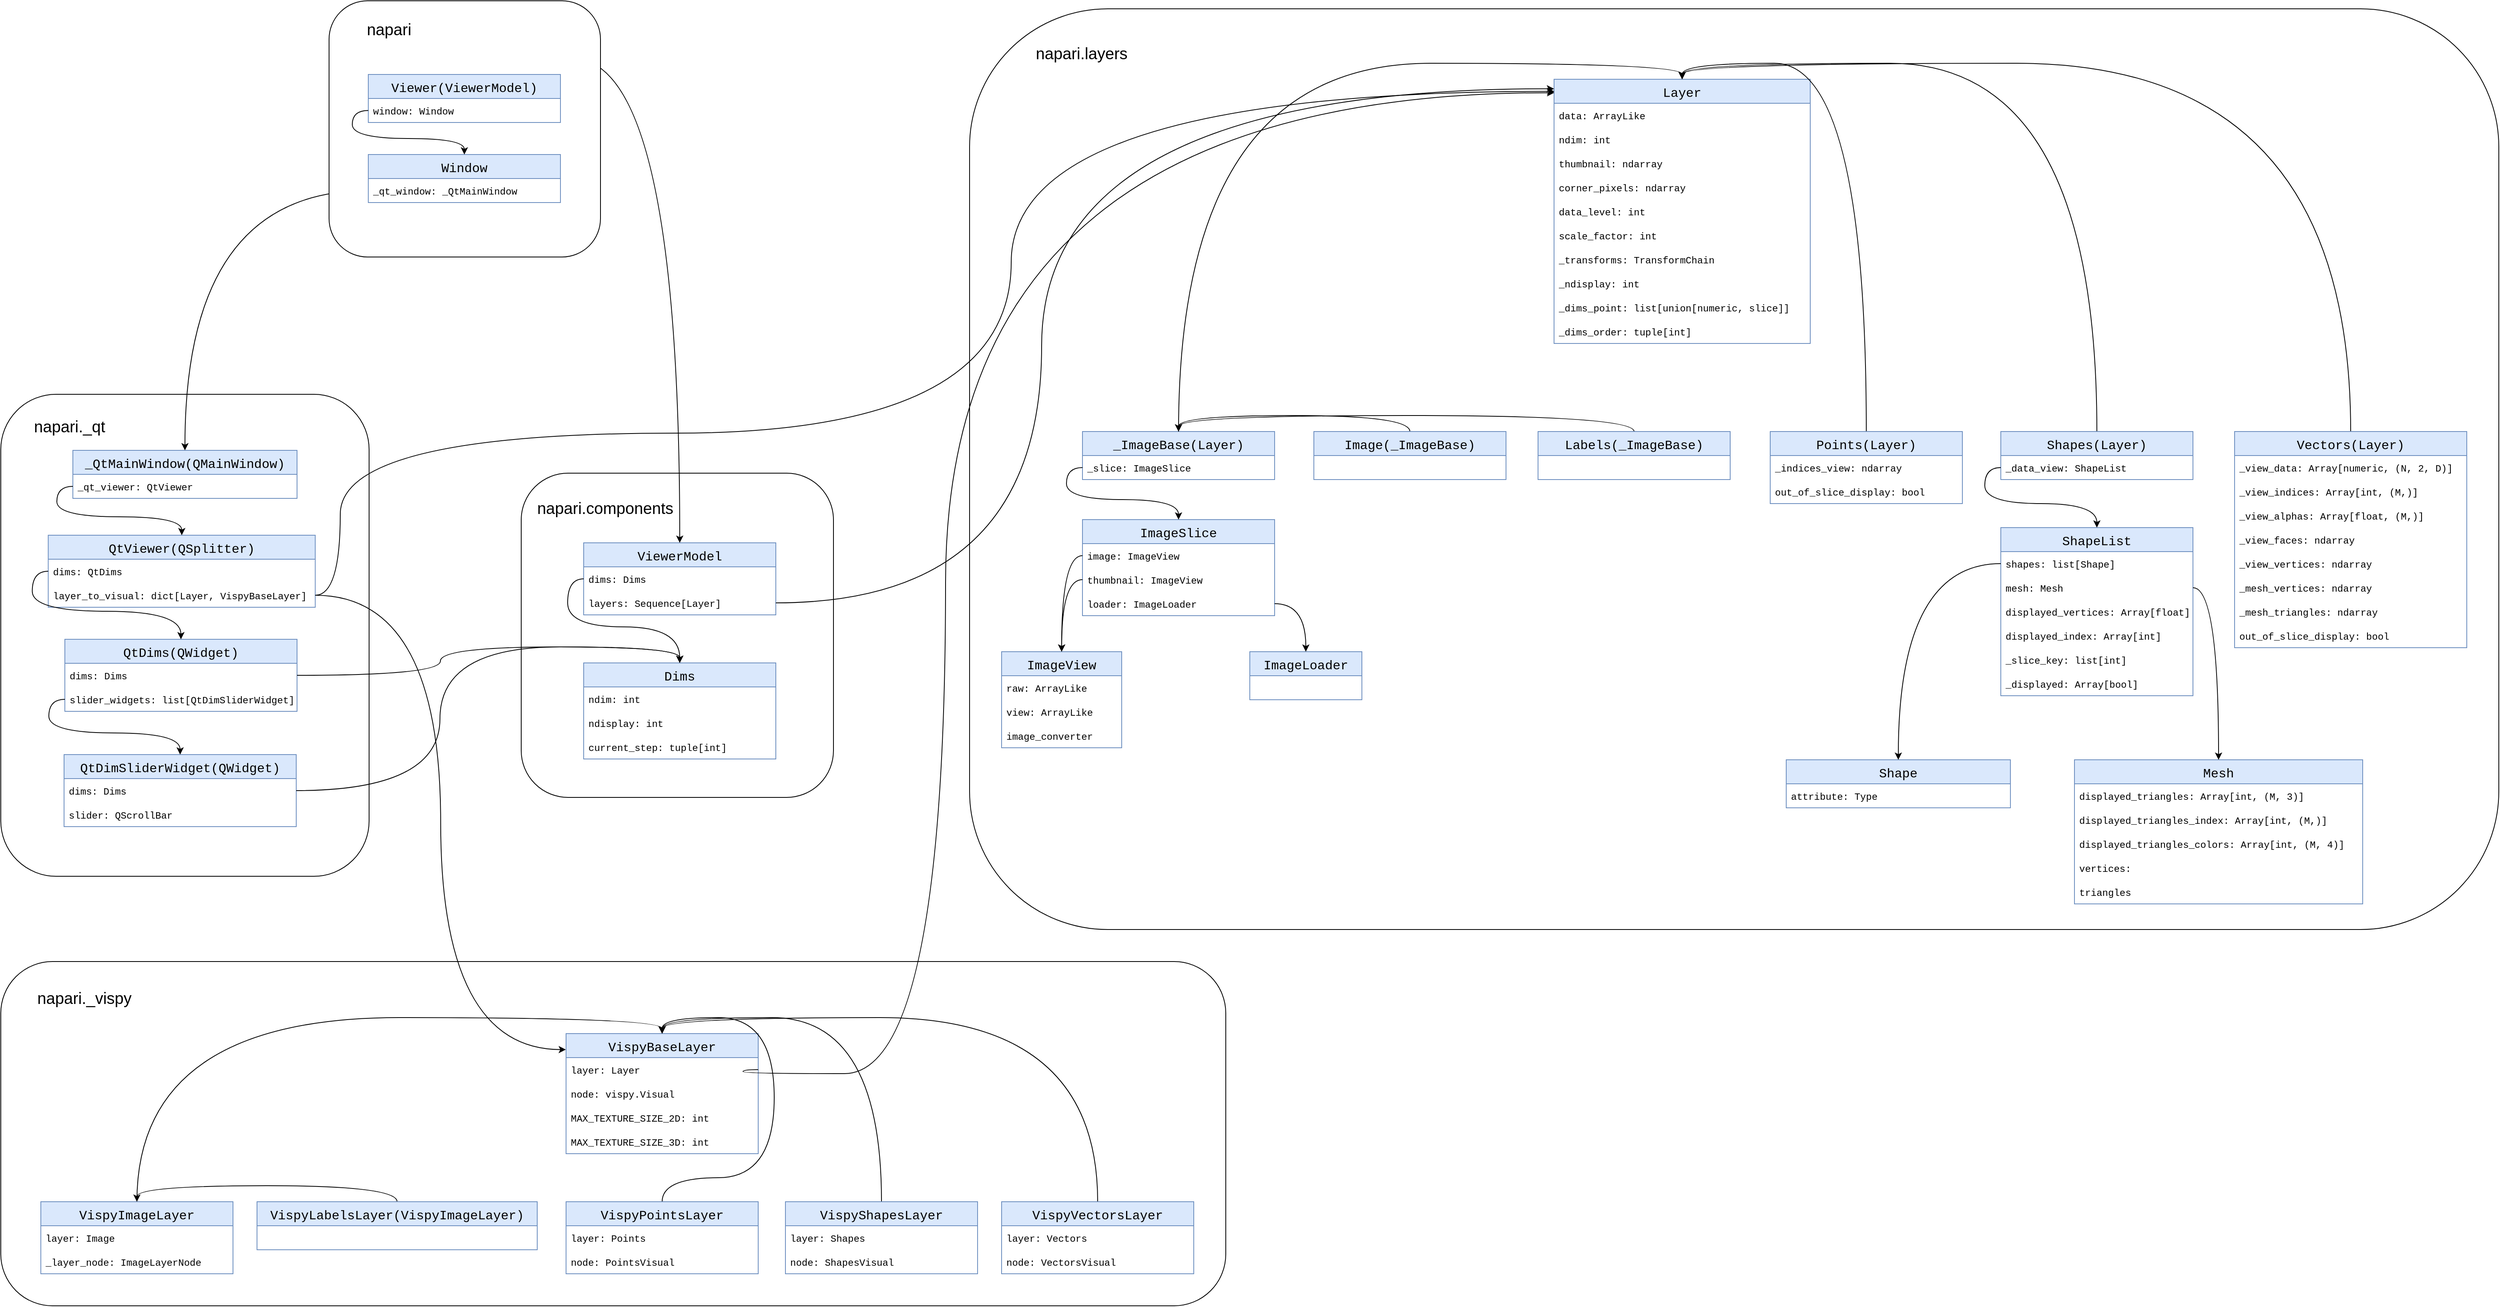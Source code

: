<mxfile version="20.0.4" type="github">
  <diagram id="amXD4CRLPT9Gu3myYeHr" name="Page-1">
    <mxGraphModel dx="3236" dy="1602" grid="1" gridSize="10" guides="1" tooltips="1" connect="1" arrows="1" fold="1" page="1" pageScale="1" pageWidth="850" pageHeight="1100" math="0" shadow="0">
      <root>
        <mxCell id="0" />
        <mxCell id="1" parent="0" />
        <mxCell id="fehljR9FJIhlfC_9Ge6p-21" value="" style="group" vertex="1" connectable="0" parent="1">
          <mxGeometry x="1250" y="50" width="1910" height="1150" as="geometry" />
        </mxCell>
        <mxCell id="Q6JC675MKathtj5cPqvf-20" value="" style="rounded=1;whiteSpace=wrap;html=1;fillColor=default;" parent="fehljR9FJIhlfC_9Ge6p-21" vertex="1">
          <mxGeometry width="1910" height="1150" as="geometry" />
        </mxCell>
        <mxCell id="Q6JC675MKathtj5cPqvf-26" value="_ImageBase(Layer)" style="swimlane;fontStyle=0;childLayout=stackLayout;horizontal=1;startSize=30;horizontalStack=0;resizeParent=1;resizeParentMax=0;resizeLast=0;collapsible=1;marginBottom=0;fontSize=16;fillColor=#dae8fc;strokeColor=#6c8ebf;fontFamily=Courier New;" parent="fehljR9FJIhlfC_9Ge6p-21" vertex="1">
          <mxGeometry x="141" y="528" width="240" height="60" as="geometry" />
        </mxCell>
        <mxCell id="Q6JC675MKathtj5cPqvf-27" value="_slice: ImageSlice" style="text;strokeColor=none;fillColor=none;align=left;verticalAlign=middle;spacingLeft=4;spacingRight=4;overflow=hidden;points=[[0,0.5],[1,0.5]];portConstraint=eastwest;rotatable=0;fontSize=12;fontFamily=Courier New;" parent="Q6JC675MKathtj5cPqvf-26" vertex="1">
          <mxGeometry y="30" width="240" height="30" as="geometry" />
        </mxCell>
        <mxCell id="Q6JC675MKathtj5cPqvf-28" value="ImageSlice" style="swimlane;fontStyle=0;childLayout=stackLayout;horizontal=1;startSize=30;horizontalStack=0;resizeParent=1;resizeParentMax=0;resizeLast=0;collapsible=1;marginBottom=0;fontSize=16;fillColor=#dae8fc;strokeColor=#6c8ebf;fontFamily=Courier New;" parent="fehljR9FJIhlfC_9Ge6p-21" vertex="1">
          <mxGeometry x="141" y="638" width="240" height="120" as="geometry" />
        </mxCell>
        <mxCell id="Q6JC675MKathtj5cPqvf-29" value="image: ImageView" style="text;strokeColor=none;fillColor=none;align=left;verticalAlign=middle;spacingLeft=4;spacingRight=4;overflow=hidden;points=[[0,0.5],[1,0.5]];portConstraint=eastwest;rotatable=0;fontSize=12;fontFamily=Courier New;" parent="Q6JC675MKathtj5cPqvf-28" vertex="1">
          <mxGeometry y="30" width="240" height="30" as="geometry" />
        </mxCell>
        <mxCell id="Q6JC675MKathtj5cPqvf-30" value="thumbnail: ImageView" style="text;strokeColor=none;fillColor=none;align=left;verticalAlign=middle;spacingLeft=4;spacingRight=4;overflow=hidden;points=[[0,0.5],[1,0.5]];portConstraint=eastwest;rotatable=0;fontSize=12;fontFamily=Courier New;" parent="Q6JC675MKathtj5cPqvf-28" vertex="1">
          <mxGeometry y="60" width="240" height="30" as="geometry" />
        </mxCell>
        <mxCell id="Q6JC675MKathtj5cPqvf-31" value="loader: ImageLoader" style="text;strokeColor=none;fillColor=none;align=left;verticalAlign=middle;spacingLeft=4;spacingRight=4;overflow=hidden;points=[[0,0.5],[1,0.5]];portConstraint=eastwest;rotatable=0;fontSize=12;fontFamily=Courier New;" parent="Q6JC675MKathtj5cPqvf-28" vertex="1">
          <mxGeometry y="90" width="240" height="30" as="geometry" />
        </mxCell>
        <mxCell id="Q6JC675MKathtj5cPqvf-32" value="ImageView" style="swimlane;fontStyle=0;childLayout=stackLayout;horizontal=1;startSize=30;horizontalStack=0;resizeParent=1;resizeParentMax=0;resizeLast=0;collapsible=1;marginBottom=0;fontSize=16;fillColor=#dae8fc;strokeColor=#6c8ebf;fontFamily=Courier New;" parent="fehljR9FJIhlfC_9Ge6p-21" vertex="1">
          <mxGeometry x="40" y="803" width="150" height="120" as="geometry">
            <mxRectangle x="1910" y="835" width="110" height="30" as="alternateBounds" />
          </mxGeometry>
        </mxCell>
        <mxCell id="Q6JC675MKathtj5cPqvf-33" value="raw: ArrayLike" style="text;strokeColor=none;fillColor=none;align=left;verticalAlign=middle;spacingLeft=4;spacingRight=4;overflow=hidden;points=[[0,0.5],[1,0.5]];portConstraint=eastwest;rotatable=0;fontSize=12;fontFamily=Courier New;" parent="Q6JC675MKathtj5cPqvf-32" vertex="1">
          <mxGeometry y="30" width="150" height="30" as="geometry" />
        </mxCell>
        <mxCell id="Q6JC675MKathtj5cPqvf-34" value="view: ArrayLike" style="text;strokeColor=none;fillColor=none;align=left;verticalAlign=middle;spacingLeft=4;spacingRight=4;overflow=hidden;points=[[0,0.5],[1,0.5]];portConstraint=eastwest;rotatable=0;fontSize=12;fontFamily=Courier New;" parent="Q6JC675MKathtj5cPqvf-32" vertex="1">
          <mxGeometry y="60" width="150" height="30" as="geometry" />
        </mxCell>
        <mxCell id="Q6JC675MKathtj5cPqvf-35" value="image_converter" style="text;strokeColor=none;fillColor=none;align=left;verticalAlign=middle;spacingLeft=4;spacingRight=4;overflow=hidden;points=[[0,0.5],[1,0.5]];portConstraint=eastwest;rotatable=0;fontSize=12;fontFamily=Courier New;" parent="Q6JC675MKathtj5cPqvf-32" vertex="1">
          <mxGeometry y="90" width="150" height="30" as="geometry" />
        </mxCell>
        <mxCell id="Q6JC675MKathtj5cPqvf-36" value="ImageLoader" style="swimlane;fontStyle=0;childLayout=stackLayout;horizontal=1;startSize=30;horizontalStack=0;resizeParent=1;resizeParentMax=0;resizeLast=0;collapsible=1;marginBottom=0;fontSize=16;fillColor=#dae8fc;strokeColor=#6c8ebf;fontFamily=Courier New;" parent="fehljR9FJIhlfC_9Ge6p-21" vertex="1">
          <mxGeometry x="350" y="803" width="140" height="60" as="geometry" />
        </mxCell>
        <mxCell id="Q6JC675MKathtj5cPqvf-37" value="Layer" style="swimlane;fontStyle=0;childLayout=stackLayout;horizontal=1;startSize=30;horizontalStack=0;resizeParent=1;resizeParentMax=0;resizeLast=0;collapsible=1;marginBottom=0;fontSize=16;fillColor=#dae8fc;strokeColor=#6c8ebf;fontFamily=Courier New;" parent="fehljR9FJIhlfC_9Ge6p-21" vertex="1">
          <mxGeometry x="730" y="88" width="320" height="330" as="geometry" />
        </mxCell>
        <mxCell id="Q6JC675MKathtj5cPqvf-38" value="data: ArrayLike" style="text;strokeColor=none;fillColor=none;align=left;verticalAlign=middle;spacingLeft=4;spacingRight=4;overflow=hidden;points=[[0,0.5],[1,0.5]];portConstraint=eastwest;rotatable=0;fontSize=12;fontFamily=Courier New;" parent="Q6JC675MKathtj5cPqvf-37" vertex="1">
          <mxGeometry y="30" width="320" height="30" as="geometry" />
        </mxCell>
        <mxCell id="Q6JC675MKathtj5cPqvf-39" value="ndim: int" style="text;strokeColor=none;fillColor=none;align=left;verticalAlign=middle;spacingLeft=4;spacingRight=4;overflow=hidden;points=[[0,0.5],[1,0.5]];portConstraint=eastwest;rotatable=0;fontSize=12;fontFamily=Courier New;" parent="Q6JC675MKathtj5cPqvf-37" vertex="1">
          <mxGeometry y="60" width="320" height="30" as="geometry" />
        </mxCell>
        <mxCell id="Q6JC675MKathtj5cPqvf-40" value="thumbnail: ndarray" style="text;strokeColor=none;fillColor=none;align=left;verticalAlign=middle;spacingLeft=4;spacingRight=4;overflow=hidden;points=[[0,0.5],[1,0.5]];portConstraint=eastwest;rotatable=0;fontSize=12;fontFamily=Courier New;" parent="Q6JC675MKathtj5cPqvf-37" vertex="1">
          <mxGeometry y="90" width="320" height="30" as="geometry" />
        </mxCell>
        <mxCell id="Q6JC675MKathtj5cPqvf-41" value="corner_pixels: ndarray" style="text;strokeColor=none;fillColor=none;align=left;verticalAlign=middle;spacingLeft=4;spacingRight=4;overflow=hidden;points=[[0,0.5],[1,0.5]];portConstraint=eastwest;rotatable=0;fontSize=12;fontFamily=Courier New;" parent="Q6JC675MKathtj5cPqvf-37" vertex="1">
          <mxGeometry y="120" width="320" height="30" as="geometry" />
        </mxCell>
        <mxCell id="Q6JC675MKathtj5cPqvf-42" value="data_level: int" style="text;strokeColor=none;fillColor=none;align=left;verticalAlign=middle;spacingLeft=4;spacingRight=4;overflow=hidden;points=[[0,0.5],[1,0.5]];portConstraint=eastwest;rotatable=0;fontSize=12;fontFamily=Courier New;" parent="Q6JC675MKathtj5cPqvf-37" vertex="1">
          <mxGeometry y="150" width="320" height="30" as="geometry" />
        </mxCell>
        <mxCell id="Q6JC675MKathtj5cPqvf-43" value="scale_factor: int" style="text;strokeColor=none;fillColor=none;align=left;verticalAlign=middle;spacingLeft=4;spacingRight=4;overflow=hidden;points=[[0,0.5],[1,0.5]];portConstraint=eastwest;rotatable=0;fontSize=12;fontFamily=Courier New;" parent="Q6JC675MKathtj5cPqvf-37" vertex="1">
          <mxGeometry y="180" width="320" height="30" as="geometry" />
        </mxCell>
        <mxCell id="Q6JC675MKathtj5cPqvf-44" value="_transforms: TransformChain" style="text;strokeColor=none;fillColor=none;align=left;verticalAlign=middle;spacingLeft=4;spacingRight=4;overflow=hidden;points=[[0,0.5],[1,0.5]];portConstraint=eastwest;rotatable=0;fontSize=12;fontFamily=Courier New;" parent="Q6JC675MKathtj5cPqvf-37" vertex="1">
          <mxGeometry y="210" width="320" height="30" as="geometry" />
        </mxCell>
        <mxCell id="Q6JC675MKathtj5cPqvf-45" value="_ndisplay: int" style="text;strokeColor=none;fillColor=none;align=left;verticalAlign=middle;spacingLeft=4;spacingRight=4;overflow=hidden;points=[[0,0.5],[1,0.5]];portConstraint=eastwest;rotatable=0;fontSize=12;fontFamily=Courier New;" parent="Q6JC675MKathtj5cPqvf-37" vertex="1">
          <mxGeometry y="240" width="320" height="30" as="geometry" />
        </mxCell>
        <mxCell id="Q6JC675MKathtj5cPqvf-46" value="_dims_point: list[union[numeric, slice]]" style="text;strokeColor=none;fillColor=none;align=left;verticalAlign=middle;spacingLeft=4;spacingRight=4;overflow=hidden;points=[[0,0.5],[1,0.5]];portConstraint=eastwest;rotatable=0;fontSize=12;fontFamily=Courier New;" parent="Q6JC675MKathtj5cPqvf-37" vertex="1">
          <mxGeometry y="270" width="320" height="30" as="geometry" />
        </mxCell>
        <mxCell id="Q6JC675MKathtj5cPqvf-47" value="_dims_order: tuple[int]" style="text;strokeColor=none;fillColor=none;align=left;verticalAlign=middle;spacingLeft=4;spacingRight=4;overflow=hidden;points=[[0,0.5],[1,0.5]];portConstraint=eastwest;rotatable=0;fontSize=12;fontFamily=Courier New;" parent="Q6JC675MKathtj5cPqvf-37" vertex="1">
          <mxGeometry y="300" width="320" height="30" as="geometry" />
        </mxCell>
        <mxCell id="Q6JC675MKathtj5cPqvf-48" style="edgeStyle=orthogonalEdgeStyle;curved=1;rounded=0;orthogonalLoop=1;jettySize=auto;html=1;exitX=0.5;exitY=0;exitDx=0;exitDy=0;entryX=0.5;entryY=0;entryDx=0;entryDy=0;" parent="fehljR9FJIhlfC_9Ge6p-21" source="Q6JC675MKathtj5cPqvf-49" target="Q6JC675MKathtj5cPqvf-37" edge="1">
          <mxGeometry relative="1" as="geometry" />
        </mxCell>
        <mxCell id="Q6JC675MKathtj5cPqvf-49" value="Points(Layer)" style="swimlane;fontStyle=0;childLayout=stackLayout;horizontal=1;startSize=30;horizontalStack=0;resizeParent=1;resizeParentMax=0;resizeLast=0;collapsible=1;marginBottom=0;fontSize=16;fillColor=#dae8fc;strokeColor=#6c8ebf;fontFamily=Courier New;" parent="fehljR9FJIhlfC_9Ge6p-21" vertex="1">
          <mxGeometry x="1000" y="528" width="240" height="90" as="geometry" />
        </mxCell>
        <mxCell id="Q6JC675MKathtj5cPqvf-50" value="_indices_view: ndarray" style="text;strokeColor=none;fillColor=none;align=left;verticalAlign=middle;spacingLeft=4;spacingRight=4;overflow=hidden;points=[[0,0.5],[1,0.5]];portConstraint=eastwest;rotatable=0;fontSize=12;fontFamily=Courier New;" parent="Q6JC675MKathtj5cPqvf-49" vertex="1">
          <mxGeometry y="30" width="240" height="30" as="geometry" />
        </mxCell>
        <mxCell id="Q6JC675MKathtj5cPqvf-51" value="out_of_slice_display: bool" style="text;strokeColor=none;fillColor=none;align=left;verticalAlign=middle;spacingLeft=4;spacingRight=4;overflow=hidden;points=[[0,0.5],[1,0.5]];portConstraint=eastwest;rotatable=0;fontSize=12;fontFamily=Courier New;" parent="Q6JC675MKathtj5cPqvf-49" vertex="1">
          <mxGeometry y="60" width="240" height="30" as="geometry" />
        </mxCell>
        <mxCell id="Q6JC675MKathtj5cPqvf-52" style="edgeStyle=orthogonalEdgeStyle;curved=1;rounded=0;orthogonalLoop=1;jettySize=auto;html=1;exitX=0.5;exitY=0;exitDx=0;exitDy=0;entryX=0.5;entryY=0;entryDx=0;entryDy=0;" parent="fehljR9FJIhlfC_9Ge6p-21" source="Q6JC675MKathtj5cPqvf-53" target="Q6JC675MKathtj5cPqvf-37" edge="1">
          <mxGeometry relative="1" as="geometry" />
        </mxCell>
        <mxCell id="Q6JC675MKathtj5cPqvf-53" value="Shapes(Layer)" style="swimlane;fontStyle=0;childLayout=stackLayout;horizontal=1;startSize=30;horizontalStack=0;resizeParent=1;resizeParentMax=0;resizeLast=0;collapsible=1;marginBottom=0;fontSize=16;fillColor=#dae8fc;strokeColor=#6c8ebf;fontFamily=Courier New;" parent="fehljR9FJIhlfC_9Ge6p-21" vertex="1">
          <mxGeometry x="1288" y="528" width="240" height="60" as="geometry" />
        </mxCell>
        <mxCell id="Q6JC675MKathtj5cPqvf-54" value="_data_view: ShapeList" style="text;strokeColor=none;fillColor=none;align=left;verticalAlign=middle;spacingLeft=4;spacingRight=4;overflow=hidden;points=[[0,0.5],[1,0.5]];portConstraint=eastwest;rotatable=0;fontSize=12;fontFamily=Courier New;" parent="Q6JC675MKathtj5cPqvf-53" vertex="1">
          <mxGeometry y="30" width="240" height="30" as="geometry" />
        </mxCell>
        <mxCell id="Q6JC675MKathtj5cPqvf-55" value="ShapeList" style="swimlane;fontStyle=0;childLayout=stackLayout;horizontal=1;startSize=30;horizontalStack=0;resizeParent=1;resizeParentMax=0;resizeLast=0;collapsible=1;marginBottom=0;fontSize=16;fillColor=#dae8fc;strokeColor=#6c8ebf;fontFamily=Courier New;" parent="fehljR9FJIhlfC_9Ge6p-21" vertex="1">
          <mxGeometry x="1288" y="648" width="240" height="210" as="geometry" />
        </mxCell>
        <mxCell id="Q6JC675MKathtj5cPqvf-56" value="shapes: list[Shape]" style="text;strokeColor=none;fillColor=none;align=left;verticalAlign=middle;spacingLeft=4;spacingRight=4;overflow=hidden;points=[[0,0.5],[1,0.5]];portConstraint=eastwest;rotatable=0;fontSize=12;fontFamily=Courier New;" parent="Q6JC675MKathtj5cPqvf-55" vertex="1">
          <mxGeometry y="30" width="240" height="30" as="geometry" />
        </mxCell>
        <mxCell id="Q6JC675MKathtj5cPqvf-57" value="mesh: Mesh" style="text;strokeColor=none;fillColor=none;align=left;verticalAlign=middle;spacingLeft=4;spacingRight=4;overflow=hidden;points=[[0,0.5],[1,0.5]];portConstraint=eastwest;rotatable=0;fontSize=12;fontFamily=Courier New;" parent="Q6JC675MKathtj5cPqvf-55" vertex="1">
          <mxGeometry y="60" width="240" height="30" as="geometry" />
        </mxCell>
        <mxCell id="Q6JC675MKathtj5cPqvf-58" value="displayed_vertices: Array[float]" style="text;strokeColor=none;fillColor=none;align=left;verticalAlign=middle;spacingLeft=4;spacingRight=4;overflow=hidden;points=[[0,0.5],[1,0.5]];portConstraint=eastwest;rotatable=0;fontSize=12;fontFamily=Courier New;" parent="Q6JC675MKathtj5cPqvf-55" vertex="1">
          <mxGeometry y="90" width="240" height="30" as="geometry" />
        </mxCell>
        <mxCell id="Q6JC675MKathtj5cPqvf-59" value="displayed_index: Array[int]" style="text;strokeColor=none;fillColor=none;align=left;verticalAlign=middle;spacingLeft=4;spacingRight=4;overflow=hidden;points=[[0,0.5],[1,0.5]];portConstraint=eastwest;rotatable=0;fontSize=12;fontFamily=Courier New;" parent="Q6JC675MKathtj5cPqvf-55" vertex="1">
          <mxGeometry y="120" width="240" height="30" as="geometry" />
        </mxCell>
        <mxCell id="Q6JC675MKathtj5cPqvf-60" value="_slice_key: list[int]" style="text;strokeColor=none;fillColor=none;align=left;verticalAlign=middle;spacingLeft=4;spacingRight=4;overflow=hidden;points=[[0,0.5],[1,0.5]];portConstraint=eastwest;rotatable=0;fontSize=12;fontFamily=Courier New;" parent="Q6JC675MKathtj5cPqvf-55" vertex="1">
          <mxGeometry y="150" width="240" height="30" as="geometry" />
        </mxCell>
        <mxCell id="Q6JC675MKathtj5cPqvf-61" value="_displayed: Array[bool]" style="text;strokeColor=none;fillColor=none;align=left;verticalAlign=middle;spacingLeft=4;spacingRight=4;overflow=hidden;points=[[0,0.5],[1,0.5]];portConstraint=eastwest;rotatable=0;fontSize=12;fontFamily=Courier New;" parent="Q6JC675MKathtj5cPqvf-55" vertex="1">
          <mxGeometry y="180" width="240" height="30" as="geometry" />
        </mxCell>
        <mxCell id="Q6JC675MKathtj5cPqvf-62" value="Mesh" style="swimlane;fontStyle=0;childLayout=stackLayout;horizontal=1;startSize=30;horizontalStack=0;resizeParent=1;resizeParentMax=0;resizeLast=0;collapsible=1;marginBottom=0;fontSize=16;fillColor=#dae8fc;strokeColor=#6c8ebf;fontFamily=Courier New;" parent="fehljR9FJIhlfC_9Ge6p-21" vertex="1">
          <mxGeometry x="1380" y="938" width="360" height="180" as="geometry" />
        </mxCell>
        <mxCell id="Q6JC675MKathtj5cPqvf-63" value="displayed_triangles: Array[int, (M, 3)]" style="text;strokeColor=none;fillColor=none;align=left;verticalAlign=middle;spacingLeft=4;spacingRight=4;overflow=hidden;points=[[0,0.5],[1,0.5]];portConstraint=eastwest;rotatable=0;fontSize=12;fontFamily=Courier New;" parent="Q6JC675MKathtj5cPqvf-62" vertex="1">
          <mxGeometry y="30" width="360" height="30" as="geometry" />
        </mxCell>
        <mxCell id="Q6JC675MKathtj5cPqvf-64" value="displayed_triangles_index: Array[int, (M,)]" style="text;strokeColor=none;fillColor=none;align=left;verticalAlign=middle;spacingLeft=4;spacingRight=4;overflow=hidden;points=[[0,0.5],[1,0.5]];portConstraint=eastwest;rotatable=0;fontSize=12;fontFamily=Courier New;" parent="Q6JC675MKathtj5cPqvf-62" vertex="1">
          <mxGeometry y="60" width="360" height="30" as="geometry" />
        </mxCell>
        <mxCell id="Q6JC675MKathtj5cPqvf-65" value="displayed_triangles_colors: Array[int, (M, 4)]" style="text;strokeColor=none;fillColor=none;align=left;verticalAlign=middle;spacingLeft=4;spacingRight=4;overflow=hidden;points=[[0,0.5],[1,0.5]];portConstraint=eastwest;rotatable=0;fontSize=12;fontFamily=Courier New;" parent="Q6JC675MKathtj5cPqvf-62" vertex="1">
          <mxGeometry y="90" width="360" height="30" as="geometry" />
        </mxCell>
        <mxCell id="Q6JC675MKathtj5cPqvf-66" value="vertices:" style="text;strokeColor=none;fillColor=none;align=left;verticalAlign=middle;spacingLeft=4;spacingRight=4;overflow=hidden;points=[[0,0.5],[1,0.5]];portConstraint=eastwest;rotatable=0;fontSize=12;fontFamily=Courier New;" parent="Q6JC675MKathtj5cPqvf-62" vertex="1">
          <mxGeometry y="120" width="360" height="30" as="geometry" />
        </mxCell>
        <mxCell id="Q6JC675MKathtj5cPqvf-67" value="triangles" style="text;strokeColor=none;fillColor=none;align=left;verticalAlign=middle;spacingLeft=4;spacingRight=4;overflow=hidden;points=[[0,0.5],[1,0.5]];portConstraint=eastwest;rotatable=0;fontSize=12;fontFamily=Courier New;" parent="Q6JC675MKathtj5cPqvf-62" vertex="1">
          <mxGeometry y="150" width="360" height="30" as="geometry" />
        </mxCell>
        <mxCell id="Q6JC675MKathtj5cPqvf-68" style="edgeStyle=orthogonalEdgeStyle;curved=1;rounded=0;orthogonalLoop=1;jettySize=auto;html=1;exitX=0.5;exitY=0;exitDx=0;exitDy=0;entryX=0.5;entryY=0;entryDx=0;entryDy=0;" parent="fehljR9FJIhlfC_9Ge6p-21" source="Q6JC675MKathtj5cPqvf-69" target="Q6JC675MKathtj5cPqvf-37" edge="1">
          <mxGeometry relative="1" as="geometry" />
        </mxCell>
        <mxCell id="Q6JC675MKathtj5cPqvf-69" value="Vectors(Layer)" style="swimlane;fontStyle=0;childLayout=stackLayout;horizontal=1;startSize=30;horizontalStack=0;resizeParent=1;resizeParentMax=0;resizeLast=0;collapsible=1;marginBottom=0;fontSize=16;fillColor=#dae8fc;strokeColor=#6c8ebf;fontFamily=Courier New;" parent="fehljR9FJIhlfC_9Ge6p-21" vertex="1">
          <mxGeometry x="1580" y="528" width="290" height="270" as="geometry" />
        </mxCell>
        <mxCell id="Q6JC675MKathtj5cPqvf-70" value="_view_data: Array[numeric, (N, 2, D)]" style="text;strokeColor=none;fillColor=none;align=left;verticalAlign=middle;spacingLeft=4;spacingRight=4;overflow=hidden;points=[[0,0.5],[1,0.5]];portConstraint=eastwest;rotatable=0;fontSize=12;fontFamily=Courier New;" parent="Q6JC675MKathtj5cPqvf-69" vertex="1">
          <mxGeometry y="30" width="290" height="30" as="geometry" />
        </mxCell>
        <mxCell id="Q6JC675MKathtj5cPqvf-71" value="_view_indices: Array[int, (M,)]" style="text;strokeColor=none;fillColor=none;align=left;verticalAlign=middle;spacingLeft=4;spacingRight=4;overflow=hidden;points=[[0,0.5],[1,0.5]];portConstraint=eastwest;rotatable=0;fontSize=12;fontFamily=Courier New;" parent="Q6JC675MKathtj5cPqvf-69" vertex="1">
          <mxGeometry y="60" width="290" height="30" as="geometry" />
        </mxCell>
        <mxCell id="Q6JC675MKathtj5cPqvf-72" value="_view_alphas: Array[float, (M,)]" style="text;strokeColor=none;fillColor=none;align=left;verticalAlign=middle;spacingLeft=4;spacingRight=4;overflow=hidden;points=[[0,0.5],[1,0.5]];portConstraint=eastwest;rotatable=0;fontSize=12;fontFamily=Courier New;" parent="Q6JC675MKathtj5cPqvf-69" vertex="1">
          <mxGeometry y="90" width="290" height="30" as="geometry" />
        </mxCell>
        <mxCell id="Q6JC675MKathtj5cPqvf-73" value="_view_faces: ndarray" style="text;strokeColor=none;fillColor=none;align=left;verticalAlign=middle;spacingLeft=4;spacingRight=4;overflow=hidden;points=[[0,0.5],[1,0.5]];portConstraint=eastwest;rotatable=0;fontSize=12;fontFamily=Courier New;" parent="Q6JC675MKathtj5cPqvf-69" vertex="1">
          <mxGeometry y="120" width="290" height="30" as="geometry" />
        </mxCell>
        <mxCell id="Q6JC675MKathtj5cPqvf-74" value="_view_vertices: ndarray" style="text;strokeColor=none;fillColor=none;align=left;verticalAlign=middle;spacingLeft=4;spacingRight=4;overflow=hidden;points=[[0,0.5],[1,0.5]];portConstraint=eastwest;rotatable=0;fontSize=12;fontFamily=Courier New;" parent="Q6JC675MKathtj5cPqvf-69" vertex="1">
          <mxGeometry y="150" width="290" height="30" as="geometry" />
        </mxCell>
        <mxCell id="Q6JC675MKathtj5cPqvf-75" value="_mesh_vertices: ndarray" style="text;strokeColor=none;fillColor=none;align=left;verticalAlign=middle;spacingLeft=4;spacingRight=4;overflow=hidden;points=[[0,0.5],[1,0.5]];portConstraint=eastwest;rotatable=0;fontSize=12;fontFamily=Courier New;" parent="Q6JC675MKathtj5cPqvf-69" vertex="1">
          <mxGeometry y="180" width="290" height="30" as="geometry" />
        </mxCell>
        <mxCell id="Q6JC675MKathtj5cPqvf-76" value="_mesh_triangles: ndarray" style="text;strokeColor=none;fillColor=none;align=left;verticalAlign=middle;spacingLeft=4;spacingRight=4;overflow=hidden;points=[[0,0.5],[1,0.5]];portConstraint=eastwest;rotatable=0;fontSize=12;fontFamily=Courier New;" parent="Q6JC675MKathtj5cPqvf-69" vertex="1">
          <mxGeometry y="210" width="290" height="30" as="geometry" />
        </mxCell>
        <mxCell id="Q6JC675MKathtj5cPqvf-77" value="out_of_slice_display: bool" style="text;strokeColor=none;fillColor=none;align=left;verticalAlign=middle;spacingLeft=4;spacingRight=4;overflow=hidden;points=[[0,0.5],[1,0.5]];portConstraint=eastwest;rotatable=0;fontSize=12;fontFamily=Courier New;" parent="Q6JC675MKathtj5cPqvf-69" vertex="1">
          <mxGeometry y="240" width="290" height="30" as="geometry" />
        </mxCell>
        <mxCell id="Q6JC675MKathtj5cPqvf-78" style="edgeStyle=orthogonalEdgeStyle;curved=1;rounded=0;orthogonalLoop=1;jettySize=auto;html=1;exitX=0.5;exitY=0;exitDx=0;exitDy=0;entryX=0.5;entryY=0;entryDx=0;entryDy=0;" parent="fehljR9FJIhlfC_9Ge6p-21" source="Q6JC675MKathtj5cPqvf-79" target="Q6JC675MKathtj5cPqvf-26" edge="1">
          <mxGeometry relative="1" as="geometry" />
        </mxCell>
        <mxCell id="Q6JC675MKathtj5cPqvf-79" value="Labels(_ImageBase)" style="swimlane;fontStyle=0;childLayout=stackLayout;horizontal=1;startSize=30;horizontalStack=0;resizeParent=1;resizeParentMax=0;resizeLast=0;collapsible=1;marginBottom=0;fontSize=16;fillColor=#dae8fc;strokeColor=#6c8ebf;fontFamily=Courier New;" parent="fehljR9FJIhlfC_9Ge6p-21" vertex="1">
          <mxGeometry x="710" y="528" width="240" height="60" as="geometry" />
        </mxCell>
        <mxCell id="Q6JC675MKathtj5cPqvf-80" style="edgeStyle=orthogonalEdgeStyle;curved=1;rounded=0;orthogonalLoop=1;jettySize=auto;html=1;exitX=0.5;exitY=0;exitDx=0;exitDy=0;entryX=0.5;entryY=0;entryDx=0;entryDy=0;" parent="fehljR9FJIhlfC_9Ge6p-21" source="Q6JC675MKathtj5cPqvf-81" target="Q6JC675MKathtj5cPqvf-26" edge="1">
          <mxGeometry relative="1" as="geometry" />
        </mxCell>
        <mxCell id="Q6JC675MKathtj5cPqvf-81" value="Image(_ImageBase)" style="swimlane;fontStyle=0;childLayout=stackLayout;horizontal=1;startSize=30;horizontalStack=0;resizeParent=1;resizeParentMax=0;resizeLast=0;collapsible=1;marginBottom=0;fontSize=16;fillColor=#dae8fc;strokeColor=#6c8ebf;fontFamily=Courier New;" parent="fehljR9FJIhlfC_9Ge6p-21" vertex="1">
          <mxGeometry x="430" y="528" width="240" height="60" as="geometry" />
        </mxCell>
        <mxCell id="Q6JC675MKathtj5cPqvf-82" value="&lt;font style=&quot;font-size: 20px;&quot;&gt;napari.layers&lt;/font&gt;" style="text;html=1;strokeColor=none;fillColor=none;align=center;verticalAlign=middle;whiteSpace=wrap;rounded=0;" parent="fehljR9FJIhlfC_9Ge6p-21" vertex="1">
          <mxGeometry x="50" y="40" width="180" height="30" as="geometry" />
        </mxCell>
        <mxCell id="Q6JC675MKathtj5cPqvf-83" style="edgeStyle=orthogonalEdgeStyle;curved=1;rounded=0;orthogonalLoop=1;jettySize=auto;html=1;exitX=1;exitY=0.5;exitDx=0;exitDy=0;entryX=0.5;entryY=0;entryDx=0;entryDy=0;" parent="fehljR9FJIhlfC_9Ge6p-21" source="Q6JC675MKathtj5cPqvf-31" target="Q6JC675MKathtj5cPqvf-36" edge="1">
          <mxGeometry relative="1" as="geometry" />
        </mxCell>
        <mxCell id="Q6JC675MKathtj5cPqvf-84" style="edgeStyle=orthogonalEdgeStyle;curved=1;rounded=0;orthogonalLoop=1;jettySize=auto;html=1;exitX=0;exitY=0.5;exitDx=0;exitDy=0;entryX=0.5;entryY=0;entryDx=0;entryDy=0;" parent="fehljR9FJIhlfC_9Ge6p-21" source="Q6JC675MKathtj5cPqvf-29" target="Q6JC675MKathtj5cPqvf-32" edge="1">
          <mxGeometry relative="1" as="geometry" />
        </mxCell>
        <mxCell id="Q6JC675MKathtj5cPqvf-85" style="edgeStyle=orthogonalEdgeStyle;curved=1;rounded=0;orthogonalLoop=1;jettySize=auto;html=1;exitX=0;exitY=0.5;exitDx=0;exitDy=0;entryX=0.5;entryY=0;entryDx=0;entryDy=0;" parent="fehljR9FJIhlfC_9Ge6p-21" source="Q6JC675MKathtj5cPqvf-30" target="Q6JC675MKathtj5cPqvf-32" edge="1">
          <mxGeometry relative="1" as="geometry" />
        </mxCell>
        <mxCell id="Q6JC675MKathtj5cPqvf-86" style="edgeStyle=orthogonalEdgeStyle;curved=1;rounded=0;orthogonalLoop=1;jettySize=auto;html=1;exitX=1;exitY=0.5;exitDx=0;exitDy=0;entryX=0.5;entryY=0;entryDx=0;entryDy=0;" parent="fehljR9FJIhlfC_9Ge6p-21" source="Q6JC675MKathtj5cPqvf-57" target="Q6JC675MKathtj5cPqvf-62" edge="1">
          <mxGeometry relative="1" as="geometry" />
        </mxCell>
        <mxCell id="Q6JC675MKathtj5cPqvf-87" value="Shape" style="swimlane;fontStyle=0;childLayout=stackLayout;horizontal=1;startSize=30;horizontalStack=0;resizeParent=1;resizeParentMax=0;resizeLast=0;collapsible=1;marginBottom=0;fontSize=16;fillColor=#dae8fc;strokeColor=#6c8ebf;fontFamily=Courier New;" parent="fehljR9FJIhlfC_9Ge6p-21" vertex="1">
          <mxGeometry x="1020" y="938" width="280" height="60" as="geometry" />
        </mxCell>
        <mxCell id="Q6JC675MKathtj5cPqvf-88" value="attribute: Type" style="text;strokeColor=none;fillColor=none;align=left;verticalAlign=middle;spacingLeft=4;spacingRight=4;overflow=hidden;points=[[0,0.5],[1,0.5]];portConstraint=eastwest;rotatable=0;fontSize=12;fontFamily=Courier New;" parent="Q6JC675MKathtj5cPqvf-87" vertex="1">
          <mxGeometry y="30" width="280" height="30" as="geometry" />
        </mxCell>
        <mxCell id="Q6JC675MKathtj5cPqvf-89" style="edgeStyle=orthogonalEdgeStyle;curved=1;rounded=0;orthogonalLoop=1;jettySize=auto;html=1;exitX=0;exitY=0.5;exitDx=0;exitDy=0;entryX=0.5;entryY=0;entryDx=0;entryDy=0;" parent="fehljR9FJIhlfC_9Ge6p-21" source="Q6JC675MKathtj5cPqvf-56" target="Q6JC675MKathtj5cPqvf-87" edge="1">
          <mxGeometry relative="1" as="geometry" />
        </mxCell>
        <mxCell id="Q6JC675MKathtj5cPqvf-25" style="edgeStyle=orthogonalEdgeStyle;curved=1;rounded=0;orthogonalLoop=1;jettySize=auto;html=1;exitX=0.5;exitY=0;exitDx=0;exitDy=0;entryX=0.5;entryY=0;entryDx=0;entryDy=0;" parent="fehljR9FJIhlfC_9Ge6p-21" source="Q6JC675MKathtj5cPqvf-26" target="Q6JC675MKathtj5cPqvf-37" edge="1">
          <mxGeometry relative="1" as="geometry" />
        </mxCell>
        <mxCell id="Q6JC675MKathtj5cPqvf-90" style="edgeStyle=orthogonalEdgeStyle;curved=1;rounded=0;orthogonalLoop=1;jettySize=auto;html=1;exitX=0;exitY=0.5;exitDx=0;exitDy=0;entryX=0.5;entryY=0;entryDx=0;entryDy=0;" parent="fehljR9FJIhlfC_9Ge6p-21" source="Q6JC675MKathtj5cPqvf-27" target="Q6JC675MKathtj5cPqvf-28" edge="1">
          <mxGeometry relative="1" as="geometry" />
        </mxCell>
        <mxCell id="Q6JC675MKathtj5cPqvf-91" style="edgeStyle=orthogonalEdgeStyle;curved=1;rounded=0;orthogonalLoop=1;jettySize=auto;html=1;exitX=0;exitY=0.5;exitDx=0;exitDy=0;entryX=0.5;entryY=0;entryDx=0;entryDy=0;" parent="fehljR9FJIhlfC_9Ge6p-21" source="Q6JC675MKathtj5cPqvf-54" target="Q6JC675MKathtj5cPqvf-55" edge="1">
          <mxGeometry relative="1" as="geometry" />
        </mxCell>
        <mxCell id="fehljR9FJIhlfC_9Ge6p-17" value="" style="group" vertex="1" connectable="0" parent="1">
          <mxGeometry x="40" y="1240" width="1530" height="430" as="geometry" />
        </mxCell>
        <mxCell id="Q6JC675MKathtj5cPqvf-93" value="" style="rounded=1;whiteSpace=wrap;html=1;fillColor=default;" parent="fehljR9FJIhlfC_9Ge6p-17" vertex="1">
          <mxGeometry width="1530" height="430" as="geometry" />
        </mxCell>
        <mxCell id="Q6JC675MKathtj5cPqvf-94" value="VispyBaseLayer" style="swimlane;fontStyle=0;childLayout=stackLayout;horizontal=1;startSize=30;horizontalStack=0;resizeParent=1;resizeParentMax=0;resizeLast=0;collapsible=1;marginBottom=0;fontSize=16;fillColor=#dae8fc;strokeColor=#6c8ebf;fontFamily=Courier New;" parent="fehljR9FJIhlfC_9Ge6p-17" vertex="1">
          <mxGeometry x="706" y="90" width="240" height="150" as="geometry" />
        </mxCell>
        <mxCell id="Q6JC675MKathtj5cPqvf-95" value="layer: Layer" style="text;strokeColor=none;fillColor=none;align=left;verticalAlign=middle;spacingLeft=4;spacingRight=4;overflow=hidden;points=[[0,0.5],[1,0.5]];portConstraint=eastwest;rotatable=0;fontSize=12;fontFamily=Courier New;" parent="Q6JC675MKathtj5cPqvf-94" vertex="1">
          <mxGeometry y="30" width="240" height="30" as="geometry" />
        </mxCell>
        <mxCell id="Q6JC675MKathtj5cPqvf-96" value="node: vispy.Visual" style="text;strokeColor=none;fillColor=none;align=left;verticalAlign=middle;spacingLeft=4;spacingRight=4;overflow=hidden;points=[[0,0.5],[1,0.5]];portConstraint=eastwest;rotatable=0;fontSize=12;fontFamily=Courier New;" parent="Q6JC675MKathtj5cPqvf-94" vertex="1">
          <mxGeometry y="60" width="240" height="30" as="geometry" />
        </mxCell>
        <mxCell id="Q6JC675MKathtj5cPqvf-97" value="MAX_TEXTURE_SIZE_2D: int" style="text;strokeColor=none;fillColor=none;align=left;verticalAlign=middle;spacingLeft=4;spacingRight=4;overflow=hidden;points=[[0,0.5],[1,0.5]];portConstraint=eastwest;rotatable=0;fontSize=12;fontFamily=Courier New;" parent="Q6JC675MKathtj5cPqvf-94" vertex="1">
          <mxGeometry y="90" width="240" height="30" as="geometry" />
        </mxCell>
        <mxCell id="Q6JC675MKathtj5cPqvf-98" value="MAX_TEXTURE_SIZE_3D: int" style="text;strokeColor=none;fillColor=none;align=left;verticalAlign=middle;spacingLeft=4;spacingRight=4;overflow=hidden;points=[[0,0.5],[1,0.5]];portConstraint=eastwest;rotatable=0;fontSize=12;fontFamily=Courier New;" parent="Q6JC675MKathtj5cPqvf-94" vertex="1">
          <mxGeometry y="120" width="240" height="30" as="geometry" />
        </mxCell>
        <mxCell id="Q6JC675MKathtj5cPqvf-99" style="edgeStyle=orthogonalEdgeStyle;curved=1;rounded=0;orthogonalLoop=1;jettySize=auto;html=1;exitX=0.5;exitY=0;exitDx=0;exitDy=0;entryX=0.5;entryY=0;entryDx=0;entryDy=0;" parent="fehljR9FJIhlfC_9Ge6p-17" source="Q6JC675MKathtj5cPqvf-100" target="Q6JC675MKathtj5cPqvf-94" edge="1">
          <mxGeometry relative="1" as="geometry" />
        </mxCell>
        <mxCell id="Q6JC675MKathtj5cPqvf-100" value="VispyImageLayer" style="swimlane;fontStyle=0;childLayout=stackLayout;horizontal=1;startSize=30;horizontalStack=0;resizeParent=1;resizeParentMax=0;resizeLast=0;collapsible=1;marginBottom=0;fontSize=16;fillColor=#dae8fc;strokeColor=#6c8ebf;fontFamily=Courier New;" parent="fehljR9FJIhlfC_9Ge6p-17" vertex="1">
          <mxGeometry x="50" y="300" width="240" height="90" as="geometry" />
        </mxCell>
        <mxCell id="Q6JC675MKathtj5cPqvf-101" value="layer: Image" style="text;strokeColor=none;fillColor=none;align=left;verticalAlign=middle;spacingLeft=4;spacingRight=4;overflow=hidden;points=[[0,0.5],[1,0.5]];portConstraint=eastwest;rotatable=0;fontSize=12;fontFamily=Courier New;" parent="Q6JC675MKathtj5cPqvf-100" vertex="1">
          <mxGeometry y="30" width="240" height="30" as="geometry" />
        </mxCell>
        <mxCell id="Q6JC675MKathtj5cPqvf-102" value="_layer_node: ImageLayerNode" style="text;strokeColor=none;fillColor=none;align=left;verticalAlign=middle;spacingLeft=4;spacingRight=4;overflow=hidden;points=[[0,0.5],[1,0.5]];portConstraint=eastwest;rotatable=0;fontSize=12;fontFamily=Courier New;" parent="Q6JC675MKathtj5cPqvf-100" vertex="1">
          <mxGeometry y="60" width="240" height="30" as="geometry" />
        </mxCell>
        <mxCell id="Q6JC675MKathtj5cPqvf-111" style="edgeStyle=orthogonalEdgeStyle;curved=1;rounded=0;orthogonalLoop=1;jettySize=auto;html=1;exitX=0.5;exitY=0;exitDx=0;exitDy=0;entryX=0.5;entryY=0;entryDx=0;entryDy=0;" parent="fehljR9FJIhlfC_9Ge6p-17" source="Q6JC675MKathtj5cPqvf-112" target="Q6JC675MKathtj5cPqvf-94" edge="1">
          <mxGeometry relative="1" as="geometry" />
        </mxCell>
        <mxCell id="Q6JC675MKathtj5cPqvf-112" value="VispyPointsLayer" style="swimlane;fontStyle=0;childLayout=stackLayout;horizontal=1;startSize=30;horizontalStack=0;resizeParent=1;resizeParentMax=0;resizeLast=0;collapsible=1;marginBottom=0;fontSize=16;fillColor=#dae8fc;strokeColor=#6c8ebf;fontFamily=Courier New;" parent="fehljR9FJIhlfC_9Ge6p-17" vertex="1">
          <mxGeometry x="706" y="300" width="240" height="90" as="geometry" />
        </mxCell>
        <mxCell id="Q6JC675MKathtj5cPqvf-113" value="layer: Points" style="text;strokeColor=none;fillColor=none;align=left;verticalAlign=middle;spacingLeft=4;spacingRight=4;overflow=hidden;points=[[0,0.5],[1,0.5]];portConstraint=eastwest;rotatable=0;fontSize=12;fontFamily=Courier New;" parent="Q6JC675MKathtj5cPqvf-112" vertex="1">
          <mxGeometry y="30" width="240" height="30" as="geometry" />
        </mxCell>
        <mxCell id="Q6JC675MKathtj5cPqvf-114" value="node: PointsVisual" style="text;strokeColor=none;fillColor=none;align=left;verticalAlign=middle;spacingLeft=4;spacingRight=4;overflow=hidden;points=[[0,0.5],[1,0.5]];portConstraint=eastwest;rotatable=0;fontSize=12;fontFamily=Courier New;" parent="Q6JC675MKathtj5cPqvf-112" vertex="1">
          <mxGeometry y="60" width="240" height="30" as="geometry" />
        </mxCell>
        <mxCell id="Q6JC675MKathtj5cPqvf-116" style="edgeStyle=orthogonalEdgeStyle;curved=1;rounded=0;orthogonalLoop=1;jettySize=auto;html=1;exitX=0.5;exitY=0;exitDx=0;exitDy=0;entryX=0.5;entryY=0;entryDx=0;entryDy=0;" parent="fehljR9FJIhlfC_9Ge6p-17" source="Q6JC675MKathtj5cPqvf-117" target="Q6JC675MKathtj5cPqvf-94" edge="1">
          <mxGeometry relative="1" as="geometry" />
        </mxCell>
        <mxCell id="Q6JC675MKathtj5cPqvf-117" value="VispyShapesLayer" style="swimlane;fontStyle=0;childLayout=stackLayout;horizontal=1;startSize=30;horizontalStack=0;resizeParent=1;resizeParentMax=0;resizeLast=0;collapsible=1;marginBottom=0;fontSize=16;fillColor=#dae8fc;strokeColor=#6c8ebf;fontFamily=Courier New;" parent="fehljR9FJIhlfC_9Ge6p-17" vertex="1">
          <mxGeometry x="980" y="300" width="240" height="90" as="geometry" />
        </mxCell>
        <mxCell id="Q6JC675MKathtj5cPqvf-118" value="layer: Shapes" style="text;strokeColor=none;fillColor=none;align=left;verticalAlign=middle;spacingLeft=4;spacingRight=4;overflow=hidden;points=[[0,0.5],[1,0.5]];portConstraint=eastwest;rotatable=0;fontSize=12;fontFamily=Courier New;" parent="Q6JC675MKathtj5cPqvf-117" vertex="1">
          <mxGeometry y="30" width="240" height="30" as="geometry" />
        </mxCell>
        <mxCell id="Q6JC675MKathtj5cPqvf-119" value="node: ShapesVisual" style="text;strokeColor=none;fillColor=none;align=left;verticalAlign=middle;spacingLeft=4;spacingRight=4;overflow=hidden;points=[[0,0.5],[1,0.5]];portConstraint=eastwest;rotatable=0;fontSize=12;fontFamily=Courier New;" parent="Q6JC675MKathtj5cPqvf-117" vertex="1">
          <mxGeometry y="60" width="240" height="30" as="geometry" />
        </mxCell>
        <mxCell id="Q6JC675MKathtj5cPqvf-120" style="edgeStyle=orthogonalEdgeStyle;curved=1;rounded=0;orthogonalLoop=1;jettySize=auto;html=1;exitX=0.5;exitY=0;exitDx=0;exitDy=0;entryX=0.5;entryY=0;entryDx=0;entryDy=0;" parent="fehljR9FJIhlfC_9Ge6p-17" source="Q6JC675MKathtj5cPqvf-121" target="Q6JC675MKathtj5cPqvf-94" edge="1">
          <mxGeometry relative="1" as="geometry" />
        </mxCell>
        <mxCell id="Q6JC675MKathtj5cPqvf-121" value="VispyVectorsLayer" style="swimlane;fontStyle=0;childLayout=stackLayout;horizontal=1;startSize=30;horizontalStack=0;resizeParent=1;resizeParentMax=0;resizeLast=0;collapsible=1;marginBottom=0;fontSize=16;fillColor=#dae8fc;strokeColor=#6c8ebf;fontFamily=Courier New;" parent="fehljR9FJIhlfC_9Ge6p-17" vertex="1">
          <mxGeometry x="1250" y="300" width="240" height="90" as="geometry" />
        </mxCell>
        <mxCell id="Q6JC675MKathtj5cPqvf-122" value="layer: Vectors" style="text;strokeColor=none;fillColor=none;align=left;verticalAlign=middle;spacingLeft=4;spacingRight=4;overflow=hidden;points=[[0,0.5],[1,0.5]];portConstraint=eastwest;rotatable=0;fontSize=12;fontFamily=Courier New;" parent="Q6JC675MKathtj5cPqvf-121" vertex="1">
          <mxGeometry y="30" width="240" height="30" as="geometry" />
        </mxCell>
        <mxCell id="Q6JC675MKathtj5cPqvf-123" value="node: VectorsVisual" style="text;strokeColor=none;fillColor=none;align=left;verticalAlign=middle;spacingLeft=4;spacingRight=4;overflow=hidden;points=[[0,0.5],[1,0.5]];portConstraint=eastwest;rotatable=0;fontSize=12;fontFamily=Courier New;" parent="Q6JC675MKathtj5cPqvf-121" vertex="1">
          <mxGeometry y="60" width="240" height="30" as="geometry" />
        </mxCell>
        <mxCell id="Q6JC675MKathtj5cPqvf-125" style="edgeStyle=orthogonalEdgeStyle;curved=1;rounded=0;orthogonalLoop=1;jettySize=auto;html=1;exitX=0.5;exitY=0;exitDx=0;exitDy=0;entryX=0.5;entryY=0;entryDx=0;entryDy=0;" parent="fehljR9FJIhlfC_9Ge6p-17" source="Q6JC675MKathtj5cPqvf-126" target="Q6JC675MKathtj5cPqvf-100" edge="1">
          <mxGeometry relative="1" as="geometry" />
        </mxCell>
        <mxCell id="Q6JC675MKathtj5cPqvf-126" value="VispyLabelsLayer(VispyImageLayer)" style="swimlane;fontStyle=0;childLayout=stackLayout;horizontal=1;startSize=30;horizontalStack=0;resizeParent=1;resizeParentMax=0;resizeLast=0;collapsible=1;marginBottom=0;fontSize=16;fillColor=#dae8fc;strokeColor=#6c8ebf;fontFamily=Courier New;" parent="fehljR9FJIhlfC_9Ge6p-17" vertex="1">
          <mxGeometry x="320" y="300" width="350" height="60" as="geometry" />
        </mxCell>
        <mxCell id="Q6JC675MKathtj5cPqvf-128" value="&lt;font style=&quot;font-size: 20px;&quot;&gt;napari._vispy&lt;/font&gt;" style="text;html=1;strokeColor=none;fillColor=none;align=center;verticalAlign=middle;whiteSpace=wrap;rounded=0;" parent="fehljR9FJIhlfC_9Ge6p-17" vertex="1">
          <mxGeometry x="20" y="30" width="169" height="30" as="geometry" />
        </mxCell>
        <mxCell id="fehljR9FJIhlfC_9Ge6p-19" value="" style="group" vertex="1" connectable="0" parent="1">
          <mxGeometry x="40" y="531.5" width="460" height="602" as="geometry" />
        </mxCell>
        <mxCell id="Q6JC675MKathtj5cPqvf-136" value="" style="rounded=1;whiteSpace=wrap;html=1;fillColor=default;" parent="fehljR9FJIhlfC_9Ge6p-19" vertex="1">
          <mxGeometry width="460" height="602" as="geometry" />
        </mxCell>
        <mxCell id="Q6JC675MKathtj5cPqvf-137" value="_QtMainWindow(QMainWindow)" style="swimlane;fontStyle=0;childLayout=stackLayout;horizontal=1;startSize=30;horizontalStack=0;resizeParent=1;resizeParentMax=0;resizeLast=0;collapsible=1;marginBottom=0;fontSize=16;fillColor=#dae8fc;strokeColor=#6c8ebf;fontFamily=Courier New;" parent="fehljR9FJIhlfC_9Ge6p-19" vertex="1">
          <mxGeometry x="90" y="70" width="280" height="60" as="geometry" />
        </mxCell>
        <mxCell id="fehljR9FJIhlfC_9Ge6p-1" value="_qt_viewer: QtViewer" style="text;strokeColor=none;fillColor=none;align=left;verticalAlign=middle;spacingLeft=4;spacingRight=4;overflow=hidden;points=[[0,0.5],[1,0.5]];portConstraint=eastwest;rotatable=0;fontSize=12;fontFamily=Courier New;" vertex="1" parent="Q6JC675MKathtj5cPqvf-137">
          <mxGeometry y="30" width="280" height="30" as="geometry" />
        </mxCell>
        <mxCell id="Q6JC675MKathtj5cPqvf-139" value="QtViewer(QSplitter)" style="swimlane;fontStyle=0;childLayout=stackLayout;horizontal=1;startSize=30;horizontalStack=0;resizeParent=1;resizeParentMax=0;resizeLast=0;collapsible=1;marginBottom=0;fontSize=16;fillColor=#dae8fc;strokeColor=#6c8ebf;fontFamily=Courier New;" parent="fehljR9FJIhlfC_9Ge6p-19" vertex="1">
          <mxGeometry x="59.25" y="176" width="333.5" height="90" as="geometry" />
        </mxCell>
        <mxCell id="Q6JC675MKathtj5cPqvf-140" value="dims: QtDims" style="text;strokeColor=none;fillColor=none;align=left;verticalAlign=middle;spacingLeft=4;spacingRight=4;overflow=hidden;points=[[0,0.5],[1,0.5]];portConstraint=eastwest;rotatable=0;fontSize=12;fontFamily=Courier New;" parent="Q6JC675MKathtj5cPqvf-139" vertex="1">
          <mxGeometry y="30" width="333.5" height="30" as="geometry" />
        </mxCell>
        <mxCell id="Q6JC675MKathtj5cPqvf-138" value="layer_to_visual: dict[Layer, VispyBaseLayer]" style="text;strokeColor=none;fillColor=none;align=left;verticalAlign=middle;spacingLeft=4;spacingRight=4;overflow=hidden;points=[[0,0.5],[1,0.5]];portConstraint=eastwest;rotatable=0;fontSize=12;fontFamily=Courier New;" parent="Q6JC675MKathtj5cPqvf-139" vertex="1">
          <mxGeometry y="60" width="333.5" height="30" as="geometry" />
        </mxCell>
        <mxCell id="Q6JC675MKathtj5cPqvf-141" value="QtDims(QWidget)" style="swimlane;fontStyle=0;childLayout=stackLayout;horizontal=1;startSize=30;horizontalStack=0;resizeParent=1;resizeParentMax=0;resizeLast=0;collapsible=1;marginBottom=0;fontSize=16;fillColor=#dae8fc;strokeColor=#6c8ebf;fontFamily=Courier New;" parent="fehljR9FJIhlfC_9Ge6p-19" vertex="1">
          <mxGeometry x="80" y="306" width="290" height="90" as="geometry" />
        </mxCell>
        <mxCell id="Q6JC675MKathtj5cPqvf-142" value="dims: Dims" style="text;strokeColor=none;fillColor=none;align=left;verticalAlign=middle;spacingLeft=4;spacingRight=4;overflow=hidden;points=[[0,0.5],[1,0.5]];portConstraint=eastwest;rotatable=0;fontSize=12;fontFamily=Courier New;" parent="Q6JC675MKathtj5cPqvf-141" vertex="1">
          <mxGeometry y="30" width="290" height="30" as="geometry" />
        </mxCell>
        <mxCell id="Q6JC675MKathtj5cPqvf-143" value="slider_widgets: list[QtDimSliderWidget]" style="text;strokeColor=none;fillColor=none;align=left;verticalAlign=middle;spacingLeft=4;spacingRight=4;overflow=hidden;points=[[0,0.5],[1,0.5]];portConstraint=eastwest;rotatable=0;fontSize=12;fontFamily=Courier New;" parent="Q6JC675MKathtj5cPqvf-141" vertex="1">
          <mxGeometry y="60" width="290" height="30" as="geometry" />
        </mxCell>
        <mxCell id="Q6JC675MKathtj5cPqvf-144" value="QtDimSliderWidget(QWidget)" style="swimlane;fontStyle=0;childLayout=stackLayout;horizontal=1;startSize=30;horizontalStack=0;resizeParent=1;resizeParentMax=0;resizeLast=0;collapsible=1;marginBottom=0;fontSize=16;fillColor=#dae8fc;strokeColor=#6c8ebf;fontFamily=Courier New;" parent="fehljR9FJIhlfC_9Ge6p-19" vertex="1">
          <mxGeometry x="79" y="450" width="290" height="90" as="geometry" />
        </mxCell>
        <mxCell id="Q6JC675MKathtj5cPqvf-145" value="dims: Dims" style="text;strokeColor=none;fillColor=none;align=left;verticalAlign=middle;spacingLeft=4;spacingRight=4;overflow=hidden;points=[[0,0.5],[1,0.5]];portConstraint=eastwest;rotatable=0;fontSize=12;fontFamily=Courier New;" parent="Q6JC675MKathtj5cPqvf-144" vertex="1">
          <mxGeometry y="30" width="290" height="30" as="geometry" />
        </mxCell>
        <mxCell id="Q6JC675MKathtj5cPqvf-146" value="slider: QScrollBar" style="text;strokeColor=none;fillColor=none;align=left;verticalAlign=middle;spacingLeft=4;spacingRight=4;overflow=hidden;points=[[0,0.5],[1,0.5]];portConstraint=eastwest;rotatable=0;fontSize=12;fontFamily=Courier New;" parent="Q6JC675MKathtj5cPqvf-144" vertex="1">
          <mxGeometry y="60" width="290" height="30" as="geometry" />
        </mxCell>
        <mxCell id="Q6JC675MKathtj5cPqvf-147" value="&lt;font style=&quot;font-size: 20px;&quot;&gt;napari._qt&lt;/font&gt;" style="text;html=1;strokeColor=none;fillColor=none;align=center;verticalAlign=middle;whiteSpace=wrap;rounded=0;" parent="fehljR9FJIhlfC_9Ge6p-19" vertex="1">
          <mxGeometry x="6" y="24" width="160" height="30" as="geometry" />
        </mxCell>
        <mxCell id="Q6JC675MKathtj5cPqvf-148" style="edgeStyle=orthogonalEdgeStyle;curved=1;rounded=0;orthogonalLoop=1;jettySize=auto;html=1;exitX=0;exitY=0.5;exitDx=0;exitDy=0;entryX=0.5;entryY=0;entryDx=0;entryDy=0;" parent="fehljR9FJIhlfC_9Ge6p-19" source="Q6JC675MKathtj5cPqvf-143" target="Q6JC675MKathtj5cPqvf-144" edge="1">
          <mxGeometry relative="1" as="geometry" />
        </mxCell>
        <mxCell id="Q6JC675MKathtj5cPqvf-149" style="edgeStyle=orthogonalEdgeStyle;curved=1;rounded=0;orthogonalLoop=1;jettySize=auto;html=1;exitX=0;exitY=0.5;exitDx=0;exitDy=0;entryX=0.5;entryY=0;entryDx=0;entryDy=0;" parent="fehljR9FJIhlfC_9Ge6p-19" source="Q6JC675MKathtj5cPqvf-140" target="Q6JC675MKathtj5cPqvf-141" edge="1">
          <mxGeometry relative="1" as="geometry" />
        </mxCell>
        <mxCell id="Q6JC675MKathtj5cPqvf-150" style="edgeStyle=orthogonalEdgeStyle;curved=1;rounded=0;orthogonalLoop=1;jettySize=auto;html=1;exitX=0;exitY=0.5;exitDx=0;exitDy=0;" parent="fehljR9FJIhlfC_9Ge6p-19" source="fehljR9FJIhlfC_9Ge6p-1" target="Q6JC675MKathtj5cPqvf-139" edge="1">
          <mxGeometry relative="1" as="geometry" />
        </mxCell>
        <mxCell id="fehljR9FJIhlfC_9Ge6p-16" value="" style="group" vertex="1" connectable="0" parent="1">
          <mxGeometry x="680" y="630" width="400" height="405" as="geometry" />
        </mxCell>
        <mxCell id="Q6JC675MKathtj5cPqvf-10" value="" style="rounded=1;whiteSpace=wrap;html=1;fillColor=default;" parent="fehljR9FJIhlfC_9Ge6p-16" vertex="1">
          <mxGeometry x="10" width="390" height="405" as="geometry" />
        </mxCell>
        <mxCell id="Q6JC675MKathtj5cPqvf-11" value="ViewerModel" style="swimlane;fontStyle=0;childLayout=stackLayout;horizontal=1;startSize=30;horizontalStack=0;resizeParent=1;resizeParentMax=0;resizeLast=0;collapsible=1;marginBottom=0;fontSize=16;fillColor=#dae8fc;strokeColor=#6c8ebf;fontFamily=Courier New;" parent="fehljR9FJIhlfC_9Ge6p-16" vertex="1">
          <mxGeometry x="88" y="87" width="240" height="90" as="geometry" />
        </mxCell>
        <mxCell id="Q6JC675MKathtj5cPqvf-12" value="dims: Dims" style="text;strokeColor=none;fillColor=none;align=left;verticalAlign=middle;spacingLeft=4;spacingRight=4;overflow=hidden;points=[[0,0.5],[1,0.5]];portConstraint=eastwest;rotatable=0;fontSize=12;fontFamily=Courier New;" parent="Q6JC675MKathtj5cPqvf-11" vertex="1">
          <mxGeometry y="30" width="240" height="30" as="geometry" />
        </mxCell>
        <mxCell id="Q6JC675MKathtj5cPqvf-13" value="layers: Sequence[Layer]" style="text;strokeColor=none;fillColor=none;align=left;verticalAlign=middle;spacingLeft=4;spacingRight=4;overflow=hidden;points=[[0,0.5],[1,0.5]];portConstraint=eastwest;rotatable=0;fontSize=12;fontFamily=Courier New;" parent="Q6JC675MKathtj5cPqvf-11" vertex="1">
          <mxGeometry y="60" width="240" height="30" as="geometry" />
        </mxCell>
        <mxCell id="Q6JC675MKathtj5cPqvf-14" value="Dims" style="swimlane;fontStyle=0;childLayout=stackLayout;horizontal=1;startSize=30;horizontalStack=0;resizeParent=1;resizeParentMax=0;resizeLast=0;collapsible=1;marginBottom=0;fontSize=16;fillColor=#dae8fc;strokeColor=#6c8ebf;fontFamily=Courier New;" parent="fehljR9FJIhlfC_9Ge6p-16" vertex="1">
          <mxGeometry x="88" y="237" width="240" height="120" as="geometry" />
        </mxCell>
        <mxCell id="Q6JC675MKathtj5cPqvf-15" value="ndim: int" style="text;strokeColor=none;fillColor=none;align=left;verticalAlign=middle;spacingLeft=4;spacingRight=4;overflow=hidden;points=[[0,0.5],[1,0.5]];portConstraint=eastwest;rotatable=0;fontSize=12;fontFamily=Courier New;" parent="Q6JC675MKathtj5cPqvf-14" vertex="1">
          <mxGeometry y="30" width="240" height="30" as="geometry" />
        </mxCell>
        <mxCell id="Q6JC675MKathtj5cPqvf-16" value="ndisplay: int" style="text;strokeColor=none;fillColor=none;align=left;verticalAlign=middle;spacingLeft=4;spacingRight=4;overflow=hidden;points=[[0,0.5],[1,0.5]];portConstraint=eastwest;rotatable=0;fontSize=12;fontFamily=Courier New;" parent="Q6JC675MKathtj5cPqvf-14" vertex="1">
          <mxGeometry y="60" width="240" height="30" as="geometry" />
        </mxCell>
        <mxCell id="Q6JC675MKathtj5cPqvf-17" value="current_step: tuple[int]" style="text;strokeColor=none;fillColor=none;align=left;verticalAlign=middle;spacingLeft=4;spacingRight=4;overflow=hidden;points=[[0,0.5],[1,0.5]];portConstraint=eastwest;rotatable=0;fontSize=12;fontFamily=Courier New;" parent="Q6JC675MKathtj5cPqvf-14" vertex="1">
          <mxGeometry y="90" width="240" height="30" as="geometry" />
        </mxCell>
        <mxCell id="Q6JC675MKathtj5cPqvf-18" value="&lt;font style=&quot;font-size: 20px;&quot;&gt;napari.components&lt;/font&gt;" style="text;html=1;strokeColor=none;fillColor=none;align=center;verticalAlign=middle;whiteSpace=wrap;rounded=0;" parent="fehljR9FJIhlfC_9Ge6p-16" vertex="1">
          <mxGeometry y="28" width="230" height="30" as="geometry" />
        </mxCell>
        <mxCell id="Q6JC675MKathtj5cPqvf-19" style="edgeStyle=orthogonalEdgeStyle;curved=1;rounded=0;orthogonalLoop=1;jettySize=auto;html=1;exitX=0;exitY=0.5;exitDx=0;exitDy=0;entryX=0.5;entryY=0;entryDx=0;entryDy=0;" parent="fehljR9FJIhlfC_9Ge6p-16" source="Q6JC675MKathtj5cPqvf-12" target="Q6JC675MKathtj5cPqvf-14" edge="1">
          <mxGeometry relative="1" as="geometry" />
        </mxCell>
        <mxCell id="Q6JC675MKathtj5cPqvf-21" value="" style="endArrow=classic;html=1;rounded=0;curved=1;entryX=0.5;entryY=0;entryDx=0;entryDy=0;edgeStyle=orthogonalEdgeStyle;exitX=0.474;exitY=-0.017;exitDx=0;exitDy=0;exitPerimeter=0;strokeColor=none;startArrow=none;" parent="1" source="Q6JC675MKathtj5cPqvf-11" edge="1">
          <mxGeometry relative="1" as="geometry">
            <mxPoint x="1330" y="454" as="sourcePoint" />
            <mxPoint x="1512.5" y="160" as="targetPoint" />
          </mxGeometry>
        </mxCell>
        <mxCell id="Q6JC675MKathtj5cPqvf-151" style="edgeStyle=orthogonalEdgeStyle;curved=1;rounded=0;orthogonalLoop=1;jettySize=auto;html=1;exitX=1;exitY=0.5;exitDx=0;exitDy=0;entryX=0.5;entryY=0;entryDx=0;entryDy=0;" parent="1" source="Q6JC675MKathtj5cPqvf-142" target="Q6JC675MKathtj5cPqvf-14" edge="1">
          <mxGeometry relative="1" as="geometry" />
        </mxCell>
        <mxCell id="Q6JC675MKathtj5cPqvf-152" style="edgeStyle=orthogonalEdgeStyle;curved=1;rounded=0;orthogonalLoop=1;jettySize=auto;html=1;exitX=1;exitY=0.5;exitDx=0;exitDy=0;entryX=0.5;entryY=0;entryDx=0;entryDy=0;" parent="1" source="Q6JC675MKathtj5cPqvf-145" target="Q6JC675MKathtj5cPqvf-14" edge="1">
          <mxGeometry relative="1" as="geometry" />
        </mxCell>
        <mxCell id="Q6JC675MKathtj5cPqvf-153" style="edgeStyle=orthogonalEdgeStyle;curved=1;rounded=0;orthogonalLoop=1;jettySize=auto;html=1;exitX=0.5;exitY=0;exitDx=0;exitDy=0;entryX=0.5;entryY=0;entryDx=0;entryDy=0;" parent="1" source="Q6JC675MKathtj5cPqvf-4" target="Q6JC675MKathtj5cPqvf-11" edge="1">
          <mxGeometry relative="1" as="geometry" />
        </mxCell>
        <mxCell id="Q6JC675MKathtj5cPqvf-154" style="edgeStyle=orthogonalEdgeStyle;curved=1;rounded=0;orthogonalLoop=1;jettySize=auto;html=1;exitX=0;exitY=0.5;exitDx=0;exitDy=0;entryX=0.5;entryY=0;entryDx=0;entryDy=0;" parent="1" source="Q6JC675MKathtj5cPqvf-7" target="Q6JC675MKathtj5cPqvf-137" edge="1">
          <mxGeometry relative="1" as="geometry" />
        </mxCell>
        <mxCell id="fehljR9FJIhlfC_9Ge6p-7" style="edgeStyle=orthogonalEdgeStyle;curved=1;rounded=0;orthogonalLoop=1;jettySize=auto;html=1;exitX=1;exitY=0.5;exitDx=0;exitDy=0;entryX=-0.001;entryY=0.133;entryDx=0;entryDy=0;entryPerimeter=0;" edge="1" parent="1" source="Q6JC675MKathtj5cPqvf-138" target="Q6JC675MKathtj5cPqvf-94">
          <mxGeometry relative="1" as="geometry" />
        </mxCell>
        <mxCell id="fehljR9FJIhlfC_9Ge6p-10" style="edgeStyle=orthogonalEdgeStyle;curved=1;rounded=0;orthogonalLoop=1;jettySize=auto;html=1;exitX=1;exitY=0.5;exitDx=0;exitDy=0;entryX=0;entryY=0.036;entryDx=0;entryDy=0;entryPerimeter=0;" edge="1" parent="1" source="Q6JC675MKathtj5cPqvf-13" target="Q6JC675MKathtj5cPqvf-37">
          <mxGeometry relative="1" as="geometry">
            <Array as="points">
              <mxPoint x="1340" y="792" />
              <mxPoint x="1340" y="150" />
            </Array>
          </mxGeometry>
        </mxCell>
        <mxCell id="fehljR9FJIhlfC_9Ge6p-11" style="edgeStyle=orthogonalEdgeStyle;curved=1;rounded=0;orthogonalLoop=1;jettySize=auto;html=1;exitX=1;exitY=0.5;exitDx=0;exitDy=0;entryX=0.001;entryY=0.046;entryDx=0;entryDy=0;entryPerimeter=0;" edge="1" parent="1" source="Q6JC675MKathtj5cPqvf-138" target="Q6JC675MKathtj5cPqvf-37">
          <mxGeometry relative="1" as="geometry">
            <Array as="points">
              <mxPoint x="464" y="580" />
              <mxPoint x="1302" y="580" />
              <mxPoint x="1302" y="153" />
            </Array>
          </mxGeometry>
        </mxCell>
        <mxCell id="fehljR9FJIhlfC_9Ge6p-12" style="edgeStyle=orthogonalEdgeStyle;curved=1;rounded=0;orthogonalLoop=1;jettySize=auto;html=1;exitX=1;exitY=0.5;exitDx=0;exitDy=0;entryX=0.001;entryY=0.051;entryDx=0;entryDy=0;entryPerimeter=0;" edge="1" parent="1" source="Q6JC675MKathtj5cPqvf-95" target="Q6JC675MKathtj5cPqvf-37">
          <mxGeometry relative="1" as="geometry">
            <Array as="points">
              <mxPoint x="967" y="1380" />
              <mxPoint x="1220" y="1380" />
              <mxPoint x="1220" y="155" />
            </Array>
          </mxGeometry>
        </mxCell>
        <mxCell id="fehljR9FJIhlfC_9Ge6p-18" value="" style="group" vertex="1" connectable="0" parent="1">
          <mxGeometry x="450" y="40" width="339" height="320" as="geometry" />
        </mxCell>
        <mxCell id="Q6JC675MKathtj5cPqvf-2" value="" style="rounded=1;whiteSpace=wrap;html=1;fillColor=default;" parent="fehljR9FJIhlfC_9Ge6p-18" vertex="1">
          <mxGeometry width="339" height="320" as="geometry" />
        </mxCell>
        <mxCell id="Q6JC675MKathtj5cPqvf-3" value="&lt;font style=&quot;font-size: 20px;&quot;&gt;napari&lt;/font&gt;" style="text;html=1;strokeColor=none;fillColor=none;align=center;verticalAlign=middle;whiteSpace=wrap;rounded=0;" parent="fehljR9FJIhlfC_9Ge6p-18" vertex="1">
          <mxGeometry x="20" y="20" width="110" height="30" as="geometry" />
        </mxCell>
        <mxCell id="Q6JC675MKathtj5cPqvf-4" value="Viewer(ViewerModel)" style="swimlane;fontStyle=0;childLayout=stackLayout;horizontal=1;startSize=30;horizontalStack=0;resizeParent=1;resizeParentMax=0;resizeLast=0;collapsible=1;marginBottom=0;fontSize=16;fillColor=#dae8fc;strokeColor=#6c8ebf;fontFamily=Courier New;" parent="fehljR9FJIhlfC_9Ge6p-18" vertex="1">
          <mxGeometry x="49" y="92" width="240" height="60" as="geometry">
            <mxRectangle x="589" y="202" width="220" height="30" as="alternateBounds" />
          </mxGeometry>
        </mxCell>
        <mxCell id="Q6JC675MKathtj5cPqvf-5" value="window: Window" style="text;strokeColor=none;fillColor=none;align=left;verticalAlign=middle;spacingLeft=4;spacingRight=4;overflow=hidden;points=[[0,0.5],[1,0.5]];portConstraint=eastwest;rotatable=0;fontSize=12;fontFamily=Courier New;" parent="Q6JC675MKathtj5cPqvf-4" vertex="1">
          <mxGeometry y="30" width="240" height="30" as="geometry" />
        </mxCell>
        <mxCell id="Q6JC675MKathtj5cPqvf-6" value="Window" style="swimlane;fontStyle=0;childLayout=stackLayout;horizontal=1;startSize=30;horizontalStack=0;resizeParent=1;resizeParentMax=0;resizeLast=0;collapsible=1;marginBottom=0;fontSize=16;fillColor=#dae8fc;strokeColor=#6c8ebf;fontFamily=Courier New;" parent="fehljR9FJIhlfC_9Ge6p-18" vertex="1">
          <mxGeometry x="49" y="192" width="240" height="60" as="geometry" />
        </mxCell>
        <mxCell id="Q6JC675MKathtj5cPqvf-7" value="_qt_window: _QtMainWindow" style="text;strokeColor=none;fillColor=none;align=left;verticalAlign=middle;spacingLeft=4;spacingRight=4;overflow=hidden;points=[[0,0.5],[1,0.5]];portConstraint=eastwest;rotatable=0;fontSize=12;fontFamily=Courier New;" parent="Q6JC675MKathtj5cPqvf-6" vertex="1">
          <mxGeometry y="30" width="240" height="30" as="geometry" />
        </mxCell>
        <mxCell id="Q6JC675MKathtj5cPqvf-8" style="edgeStyle=orthogonalEdgeStyle;curved=1;rounded=0;orthogonalLoop=1;jettySize=auto;html=1;exitX=0;exitY=0.5;exitDx=0;exitDy=0;" parent="fehljR9FJIhlfC_9Ge6p-18" source="Q6JC675MKathtj5cPqvf-5" target="Q6JC675MKathtj5cPqvf-6" edge="1">
          <mxGeometry relative="1" as="geometry" />
        </mxCell>
      </root>
    </mxGraphModel>
  </diagram>
</mxfile>
